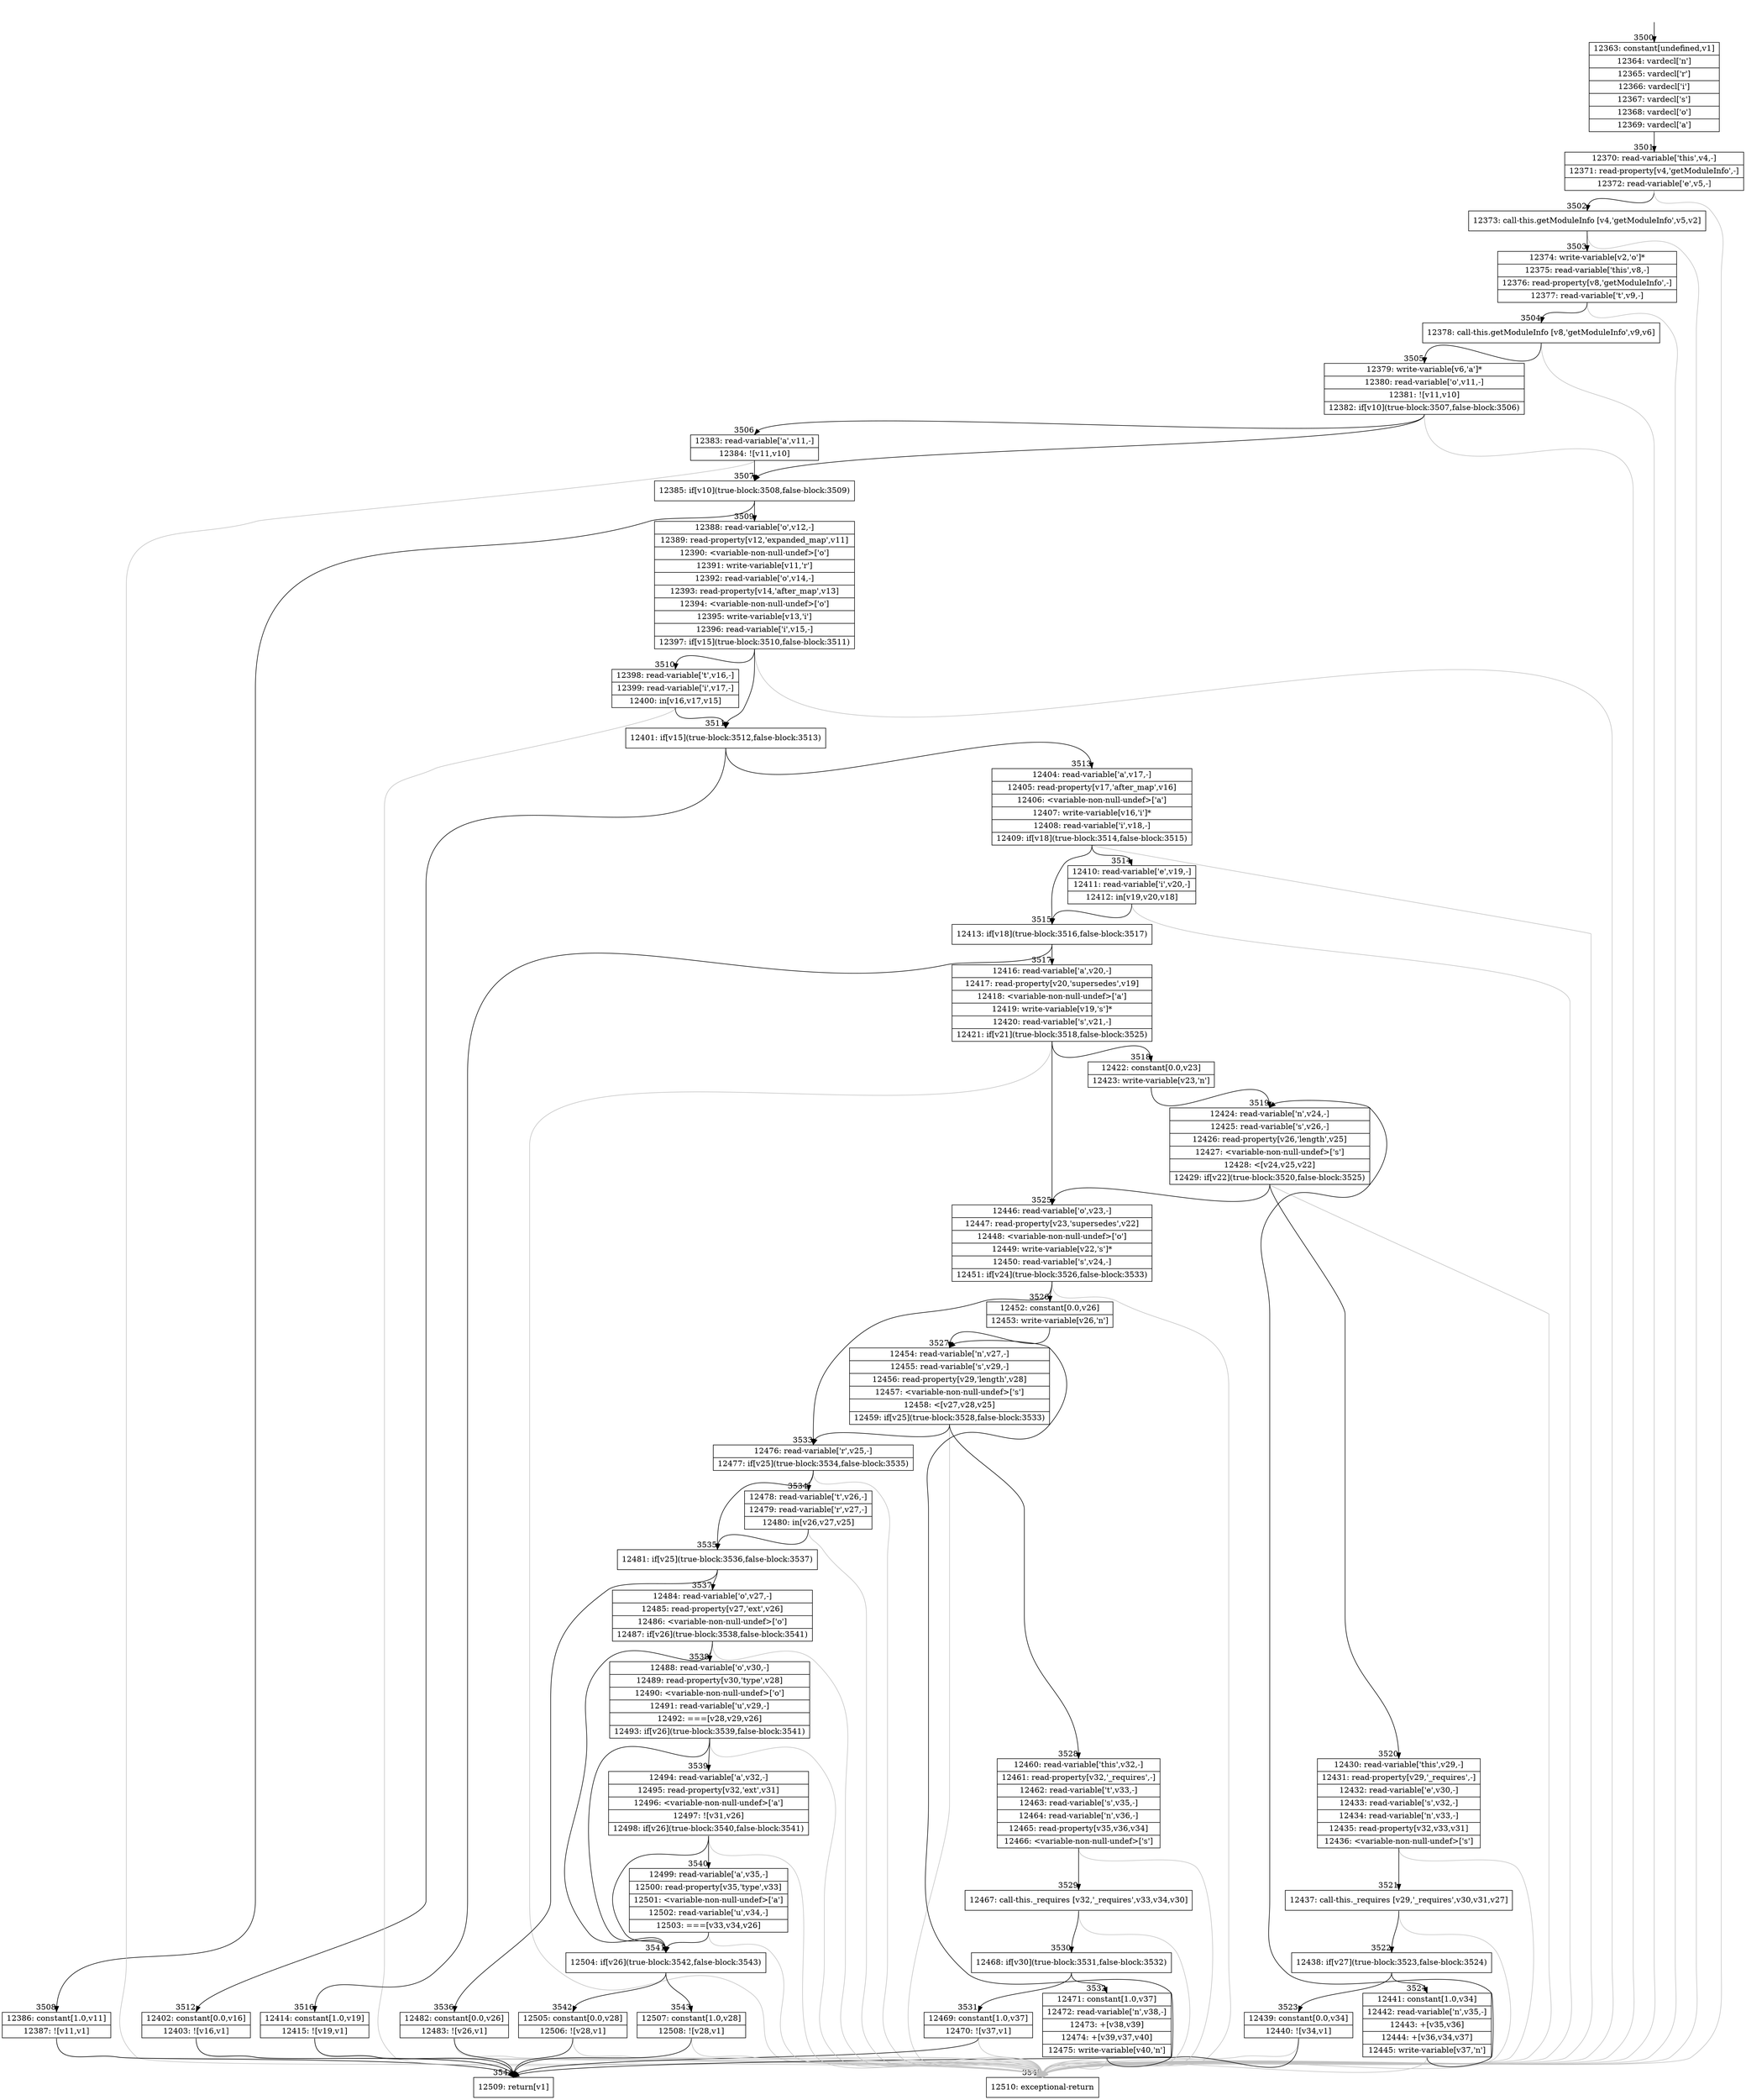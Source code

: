 digraph {
rankdir="TD"
BB_entry186[shape=none,label=""];
BB_entry186 -> BB3500 [tailport=s, headport=n, headlabel="    3500"]
BB3500 [shape=record label="{12363: constant[undefined,v1]|12364: vardecl['n']|12365: vardecl['r']|12366: vardecl['i']|12367: vardecl['s']|12368: vardecl['o']|12369: vardecl['a']}" ] 
BB3500 -> BB3501 [tailport=s, headport=n, headlabel="      3501"]
BB3501 [shape=record label="{12370: read-variable['this',v4,-]|12371: read-property[v4,'getModuleInfo',-]|12372: read-variable['e',v5,-]}" ] 
BB3501 -> BB3502 [tailport=s, headport=n, headlabel="      3502"]
BB3501 -> BB3545 [tailport=s, headport=n, color=gray, headlabel="      3545"]
BB3502 [shape=record label="{12373: call-this.getModuleInfo [v4,'getModuleInfo',v5,v2]}" ] 
BB3502 -> BB3503 [tailport=s, headport=n, headlabel="      3503"]
BB3502 -> BB3545 [tailport=s, headport=n, color=gray]
BB3503 [shape=record label="{12374: write-variable[v2,'o']*|12375: read-variable['this',v8,-]|12376: read-property[v8,'getModuleInfo',-]|12377: read-variable['t',v9,-]}" ] 
BB3503 -> BB3504 [tailport=s, headport=n, headlabel="      3504"]
BB3503 -> BB3545 [tailport=s, headport=n, color=gray]
BB3504 [shape=record label="{12378: call-this.getModuleInfo [v8,'getModuleInfo',v9,v6]}" ] 
BB3504 -> BB3505 [tailport=s, headport=n, headlabel="      3505"]
BB3504 -> BB3545 [tailport=s, headport=n, color=gray]
BB3505 [shape=record label="{12379: write-variable[v6,'a']*|12380: read-variable['o',v11,-]|12381: ![v11,v10]|12382: if[v10](true-block:3507,false-block:3506)}" ] 
BB3505 -> BB3507 [tailport=s, headport=n, headlabel="      3507"]
BB3505 -> BB3506 [tailport=s, headport=n, headlabel="      3506"]
BB3505 -> BB3545 [tailport=s, headport=n, color=gray]
BB3506 [shape=record label="{12383: read-variable['a',v11,-]|12384: ![v11,v10]}" ] 
BB3506 -> BB3507 [tailport=s, headport=n]
BB3506 -> BB3545 [tailport=s, headport=n, color=gray]
BB3507 [shape=record label="{12385: if[v10](true-block:3508,false-block:3509)}" ] 
BB3507 -> BB3508 [tailport=s, headport=n, headlabel="      3508"]
BB3507 -> BB3509 [tailport=s, headport=n, headlabel="      3509"]
BB3508 [shape=record label="{12386: constant[1.0,v11]|12387: ![v11,v1]}" ] 
BB3508 -> BB3544 [tailport=s, headport=n, headlabel="      3544"]
BB3508 -> BB3545 [tailport=s, headport=n, color=gray]
BB3509 [shape=record label="{12388: read-variable['o',v12,-]|12389: read-property[v12,'expanded_map',v11]|12390: \<variable-non-null-undef\>['o']|12391: write-variable[v11,'r']|12392: read-variable['o',v14,-]|12393: read-property[v14,'after_map',v13]|12394: \<variable-non-null-undef\>['o']|12395: write-variable[v13,'i']|12396: read-variable['i',v15,-]|12397: if[v15](true-block:3510,false-block:3511)}" ] 
BB3509 -> BB3511 [tailport=s, headport=n, headlabel="      3511"]
BB3509 -> BB3510 [tailport=s, headport=n, headlabel="      3510"]
BB3509 -> BB3545 [tailport=s, headport=n, color=gray]
BB3510 [shape=record label="{12398: read-variable['t',v16,-]|12399: read-variable['i',v17,-]|12400: in[v16,v17,v15]}" ] 
BB3510 -> BB3511 [tailport=s, headport=n]
BB3510 -> BB3545 [tailport=s, headport=n, color=gray]
BB3511 [shape=record label="{12401: if[v15](true-block:3512,false-block:3513)}" ] 
BB3511 -> BB3512 [tailport=s, headport=n, headlabel="      3512"]
BB3511 -> BB3513 [tailport=s, headport=n, headlabel="      3513"]
BB3512 [shape=record label="{12402: constant[0.0,v16]|12403: ![v16,v1]}" ] 
BB3512 -> BB3544 [tailport=s, headport=n]
BB3512 -> BB3545 [tailport=s, headport=n, color=gray]
BB3513 [shape=record label="{12404: read-variable['a',v17,-]|12405: read-property[v17,'after_map',v16]|12406: \<variable-non-null-undef\>['a']|12407: write-variable[v16,'i']*|12408: read-variable['i',v18,-]|12409: if[v18](true-block:3514,false-block:3515)}" ] 
BB3513 -> BB3515 [tailport=s, headport=n, headlabel="      3515"]
BB3513 -> BB3514 [tailport=s, headport=n, headlabel="      3514"]
BB3513 -> BB3545 [tailport=s, headport=n, color=gray]
BB3514 [shape=record label="{12410: read-variable['e',v19,-]|12411: read-variable['i',v20,-]|12412: in[v19,v20,v18]}" ] 
BB3514 -> BB3515 [tailport=s, headport=n]
BB3514 -> BB3545 [tailport=s, headport=n, color=gray]
BB3515 [shape=record label="{12413: if[v18](true-block:3516,false-block:3517)}" ] 
BB3515 -> BB3516 [tailport=s, headport=n, headlabel="      3516"]
BB3515 -> BB3517 [tailport=s, headport=n, headlabel="      3517"]
BB3516 [shape=record label="{12414: constant[1.0,v19]|12415: ![v19,v1]}" ] 
BB3516 -> BB3544 [tailport=s, headport=n]
BB3516 -> BB3545 [tailport=s, headport=n, color=gray]
BB3517 [shape=record label="{12416: read-variable['a',v20,-]|12417: read-property[v20,'supersedes',v19]|12418: \<variable-non-null-undef\>['a']|12419: write-variable[v19,'s']*|12420: read-variable['s',v21,-]|12421: if[v21](true-block:3518,false-block:3525)}" ] 
BB3517 -> BB3518 [tailport=s, headport=n, headlabel="      3518"]
BB3517 -> BB3525 [tailport=s, headport=n, headlabel="      3525"]
BB3517 -> BB3545 [tailport=s, headport=n, color=gray]
BB3518 [shape=record label="{12422: constant[0.0,v23]|12423: write-variable[v23,'n']}" ] 
BB3518 -> BB3519 [tailport=s, headport=n, headlabel="      3519"]
BB3519 [shape=record label="{12424: read-variable['n',v24,-]|12425: read-variable['s',v26,-]|12426: read-property[v26,'length',v25]|12427: \<variable-non-null-undef\>['s']|12428: \<[v24,v25,v22]|12429: if[v22](true-block:3520,false-block:3525)}" ] 
BB3519 -> BB3520 [tailport=s, headport=n, headlabel="      3520"]
BB3519 -> BB3525 [tailport=s, headport=n]
BB3519 -> BB3545 [tailport=s, headport=n, color=gray]
BB3520 [shape=record label="{12430: read-variable['this',v29,-]|12431: read-property[v29,'_requires',-]|12432: read-variable['e',v30,-]|12433: read-variable['s',v32,-]|12434: read-variable['n',v33,-]|12435: read-property[v32,v33,v31]|12436: \<variable-non-null-undef\>['s']}" ] 
BB3520 -> BB3521 [tailport=s, headport=n, headlabel="      3521"]
BB3520 -> BB3545 [tailport=s, headport=n, color=gray]
BB3521 [shape=record label="{12437: call-this._requires [v29,'_requires',v30,v31,v27]}" ] 
BB3521 -> BB3522 [tailport=s, headport=n, headlabel="      3522"]
BB3521 -> BB3545 [tailport=s, headport=n, color=gray]
BB3522 [shape=record label="{12438: if[v27](true-block:3523,false-block:3524)}" ] 
BB3522 -> BB3523 [tailport=s, headport=n, headlabel="      3523"]
BB3522 -> BB3524 [tailport=s, headport=n, headlabel="      3524"]
BB3523 [shape=record label="{12439: constant[0.0,v34]|12440: ![v34,v1]}" ] 
BB3523 -> BB3544 [tailport=s, headport=n]
BB3523 -> BB3545 [tailport=s, headport=n, color=gray]
BB3524 [shape=record label="{12441: constant[1.0,v34]|12442: read-variable['n',v35,-]|12443: +[v35,v36]|12444: +[v36,v34,v37]|12445: write-variable[v37,'n']}" ] 
BB3524 -> BB3519 [tailport=s, headport=n]
BB3524 -> BB3545 [tailport=s, headport=n, color=gray]
BB3525 [shape=record label="{12446: read-variable['o',v23,-]|12447: read-property[v23,'supersedes',v22]|12448: \<variable-non-null-undef\>['o']|12449: write-variable[v22,'s']*|12450: read-variable['s',v24,-]|12451: if[v24](true-block:3526,false-block:3533)}" ] 
BB3525 -> BB3526 [tailport=s, headport=n, headlabel="      3526"]
BB3525 -> BB3533 [tailport=s, headport=n, headlabel="      3533"]
BB3525 -> BB3545 [tailport=s, headport=n, color=gray]
BB3526 [shape=record label="{12452: constant[0.0,v26]|12453: write-variable[v26,'n']}" ] 
BB3526 -> BB3527 [tailport=s, headport=n, headlabel="      3527"]
BB3527 [shape=record label="{12454: read-variable['n',v27,-]|12455: read-variable['s',v29,-]|12456: read-property[v29,'length',v28]|12457: \<variable-non-null-undef\>['s']|12458: \<[v27,v28,v25]|12459: if[v25](true-block:3528,false-block:3533)}" ] 
BB3527 -> BB3528 [tailport=s, headport=n, headlabel="      3528"]
BB3527 -> BB3533 [tailport=s, headport=n]
BB3527 -> BB3545 [tailport=s, headport=n, color=gray]
BB3528 [shape=record label="{12460: read-variable['this',v32,-]|12461: read-property[v32,'_requires',-]|12462: read-variable['t',v33,-]|12463: read-variable['s',v35,-]|12464: read-variable['n',v36,-]|12465: read-property[v35,v36,v34]|12466: \<variable-non-null-undef\>['s']}" ] 
BB3528 -> BB3529 [tailport=s, headport=n, headlabel="      3529"]
BB3528 -> BB3545 [tailport=s, headport=n, color=gray]
BB3529 [shape=record label="{12467: call-this._requires [v32,'_requires',v33,v34,v30]}" ] 
BB3529 -> BB3530 [tailport=s, headport=n, headlabel="      3530"]
BB3529 -> BB3545 [tailport=s, headport=n, color=gray]
BB3530 [shape=record label="{12468: if[v30](true-block:3531,false-block:3532)}" ] 
BB3530 -> BB3531 [tailport=s, headport=n, headlabel="      3531"]
BB3530 -> BB3532 [tailport=s, headport=n, headlabel="      3532"]
BB3531 [shape=record label="{12469: constant[1.0,v37]|12470: ![v37,v1]}" ] 
BB3531 -> BB3544 [tailport=s, headport=n]
BB3531 -> BB3545 [tailport=s, headport=n, color=gray]
BB3532 [shape=record label="{12471: constant[1.0,v37]|12472: read-variable['n',v38,-]|12473: +[v38,v39]|12474: +[v39,v37,v40]|12475: write-variable[v40,'n']}" ] 
BB3532 -> BB3527 [tailport=s, headport=n]
BB3532 -> BB3545 [tailport=s, headport=n, color=gray]
BB3533 [shape=record label="{12476: read-variable['r',v25,-]|12477: if[v25](true-block:3534,false-block:3535)}" ] 
BB3533 -> BB3535 [tailport=s, headport=n, headlabel="      3535"]
BB3533 -> BB3534 [tailport=s, headport=n, headlabel="      3534"]
BB3533 -> BB3545 [tailport=s, headport=n, color=gray]
BB3534 [shape=record label="{12478: read-variable['t',v26,-]|12479: read-variable['r',v27,-]|12480: in[v26,v27,v25]}" ] 
BB3534 -> BB3535 [tailport=s, headport=n]
BB3534 -> BB3545 [tailport=s, headport=n, color=gray]
BB3535 [shape=record label="{12481: if[v25](true-block:3536,false-block:3537)}" ] 
BB3535 -> BB3536 [tailport=s, headport=n, headlabel="      3536"]
BB3535 -> BB3537 [tailport=s, headport=n, headlabel="      3537"]
BB3536 [shape=record label="{12482: constant[0.0,v26]|12483: ![v26,v1]}" ] 
BB3536 -> BB3544 [tailport=s, headport=n]
BB3536 -> BB3545 [tailport=s, headport=n, color=gray]
BB3537 [shape=record label="{12484: read-variable['o',v27,-]|12485: read-property[v27,'ext',v26]|12486: \<variable-non-null-undef\>['o']|12487: if[v26](true-block:3538,false-block:3541)}" ] 
BB3537 -> BB3541 [tailport=s, headport=n, headlabel="      3541"]
BB3537 -> BB3538 [tailport=s, headport=n, headlabel="      3538"]
BB3537 -> BB3545 [tailport=s, headport=n, color=gray]
BB3538 [shape=record label="{12488: read-variable['o',v30,-]|12489: read-property[v30,'type',v28]|12490: \<variable-non-null-undef\>['o']|12491: read-variable['u',v29,-]|12492: ===[v28,v29,v26]|12493: if[v26](true-block:3539,false-block:3541)}" ] 
BB3538 -> BB3541 [tailport=s, headport=n]
BB3538 -> BB3539 [tailport=s, headport=n, headlabel="      3539"]
BB3538 -> BB3545 [tailport=s, headport=n, color=gray]
BB3539 [shape=record label="{12494: read-variable['a',v32,-]|12495: read-property[v32,'ext',v31]|12496: \<variable-non-null-undef\>['a']|12497: ![v31,v26]|12498: if[v26](true-block:3540,false-block:3541)}" ] 
BB3539 -> BB3541 [tailport=s, headport=n]
BB3539 -> BB3540 [tailport=s, headport=n, headlabel="      3540"]
BB3539 -> BB3545 [tailport=s, headport=n, color=gray]
BB3540 [shape=record label="{12499: read-variable['a',v35,-]|12500: read-property[v35,'type',v33]|12501: \<variable-non-null-undef\>['a']|12502: read-variable['u',v34,-]|12503: ===[v33,v34,v26]}" ] 
BB3540 -> BB3541 [tailport=s, headport=n]
BB3540 -> BB3545 [tailport=s, headport=n, color=gray]
BB3541 [shape=record label="{12504: if[v26](true-block:3542,false-block:3543)}" ] 
BB3541 -> BB3542 [tailport=s, headport=n, headlabel="      3542"]
BB3541 -> BB3543 [tailport=s, headport=n, headlabel="      3543"]
BB3542 [shape=record label="{12505: constant[0.0,v28]|12506: ![v28,v1]}" ] 
BB3542 -> BB3544 [tailport=s, headport=n]
BB3542 -> BB3545 [tailport=s, headport=n, color=gray]
BB3543 [shape=record label="{12507: constant[1.0,v28]|12508: ![v28,v1]}" ] 
BB3543 -> BB3544 [tailport=s, headport=n]
BB3543 -> BB3545 [tailport=s, headport=n, color=gray]
BB3544 [shape=record label="{12509: return[v1]}" ] 
BB3545 [shape=record label="{12510: exceptional-return}" ] 
}

